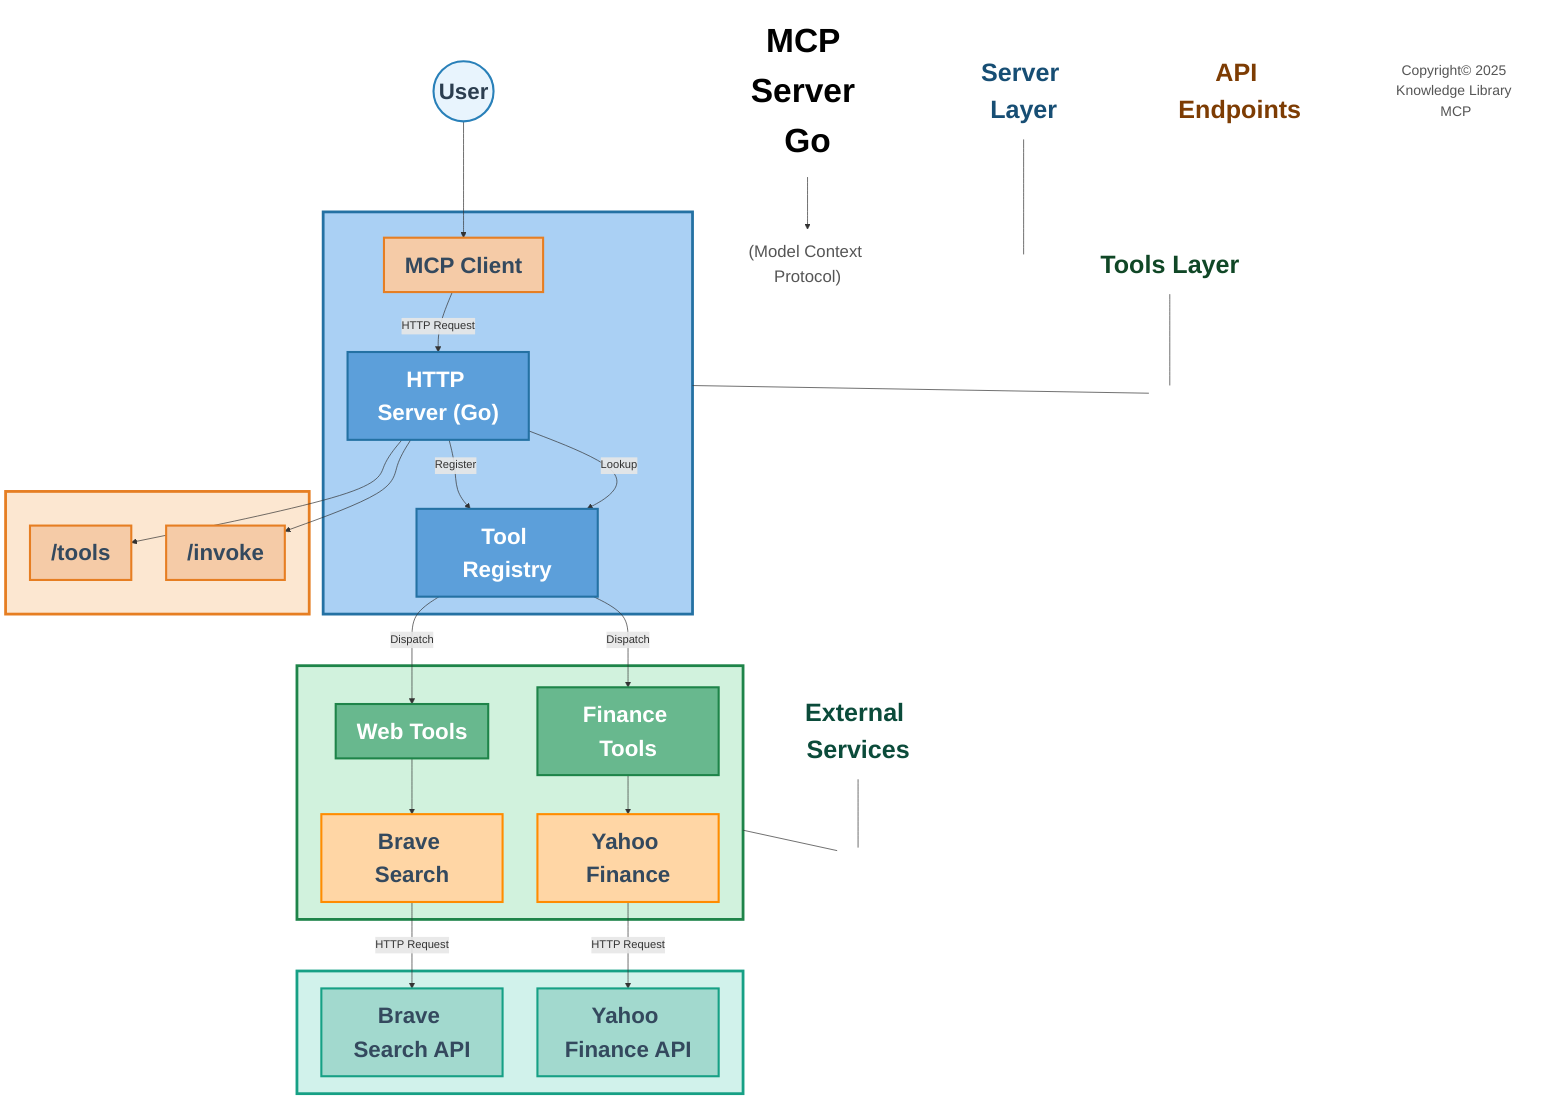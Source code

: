flowchart TD
    %% Main Title
    Title["MCP Server Go"]:::mainTitle
    Subtitle["(Model Context Protocol)"]:::subtitle
    Title --> Subtitle
    
    %% Client Layer
    User((User)):::userNode --> MCP[MCP Client]:::largeText
    
    %% Labels for subgraphs - placed outside and above
    ServerLayerLabel["Server Layer"]:::subgraphLabel
    ToolsLayerLabel["Tools Layer"]:::subgraphLabel
    ServicesLayerLabel["External Services"]:::subgraphLabel
    
    %% Add spacing between subgraphs
    ServerLayerSpacer[ ]:::spacer
    ToolsLayerSpacer[ ]:::spacer
    ServicesLayerSpacer[ ]:::spacer
    
    %% Server Layer - with explicit label above
    ServerLayerLabel --- ServerLayerSpacer
    subgraph ServerLayer[" "]
        direction LR
        HTTPServer["HTTP Server (Go)"]:::serverLayer
        ToolRegistry["Tool Registry"]:::serverLayer
        
        MCP -->|HTTP Request| HTTPServer
        HTTPServer -->|Register| ToolRegistry
        HTTPServer -->|Lookup| ToolRegistry
    end
    
    %% Tools Layer - with explicit label above
    ServerLayer --- ToolsLayerSpacer
    ToolsLayerLabel --- ToolsLayerSpacer
    subgraph ToolsLayer[" "]
        direction LR
        WebTools["Web Tools"]:::toolsLayer
        FinanceTools["Finance Tools"]:::toolsLayer
        
        ToolRegistry -->|Dispatch| WebTools
        ToolRegistry -->|Dispatch| FinanceTools
        
        WebTools --> BraveSearch["Brave Search"]:::toolNode
        FinanceTools --> YahooFinance["Yahoo Finance"]:::toolNode
    end
    
    %% Services Layer - with explicit label above
    ToolsLayer --- ServicesLayerSpacer
    ServicesLayerLabel --- ServicesLayerSpacer
    subgraph ServicesLayer[" "]
        direction LR
        BraveAPI["Brave Search API"]:::externalService
        YahooAPI["Yahoo Finance API"]:::externalService
        
        BraveSearch -->|HTTP Request| BraveAPI
        YahooFinance -->|HTTP Request| YahooAPI
    end
    
    %% Endpoints description
    EndpointsLabel["API Endpoints"]:::subgraphLabel
    subgraph Endpoints[" "]
        direction LR
        ToolsEndpoint["/tools"]:::endpointNode
        InvokeEndpoint["/invoke"]:::endpointNode
        
        HTTPServer --> ToolsEndpoint
        HTTPServer --> InvokeEndpoint
    end
    
    %% Footer
    Footer["Copyright© 2025 Knowledge Library MCP"]:::footer
    
    %% Enhanced styling with much larger text and better spacing
    classDef default font-size:22px;
    classDef mainTitle fill:none,stroke:none,color:#000000,font-weight:bold,font-size:48px;
    classDef subtitle fill:none,stroke:none,color:#555555,font-weight:normal,font-size:24px;
    classDef footer fill:none,stroke:none,color:#555555,font-weight:normal,font-size:20px;
    classDef userNode fill:#E8F4FD,stroke:#2980B9,stroke-width:3px,color:#2C3E50,font-weight:bold,font-size:32px;
    classDef serverLayer fill:#5C9FDA,stroke:#2471A3,stroke-width:3px,color:white,font-weight:bold,font-size:32px;
    classDef toolsLayer fill:#68B88E,stroke:#1E8449,stroke-width:3px,color:white,font-weight:bold,font-size:32px;
    classDef externalService fill:#A2D9CE,stroke:#16A085,stroke-width:3px,color:#34495E,font-weight:bold,font-size:32px;
    classDef toolNode fill:#FFD6A5,stroke:#FF8C00,stroke-width:3px,color:#34495E,font-weight:bold,font-size:32px;
    classDef endpointNode fill:#F5CBA7,stroke:#E67E22,stroke-width:3px,color:#34495E,font-weight:bold,font-size:32px;
    classDef spacer fill:none,stroke:none,color:none;
    classDef subgraphLabel fill:none,stroke:none,color:#333333,font-weight:bold,font-size:36px;
    classDef largeText fill:#F5CBA7,stroke:#E67E22,stroke-width:3px,color:#34495E,font-weight:bold,font-size:32px;
    
    %% Apply styles to nodes - make nodes larger with padding
    class Title mainTitle
    class Subtitle subtitle
    class Footer footer
    class HTTPServer,ToolRegistry serverLayer
    class WebTools,FinanceTools toolsLayer
    class BraveAPI,YahooAPI externalService
    class BraveSearch,YahooFinance toolNode
    class ToolsEndpoint,InvokeEndpoint endpointNode
    class ServerLayerSpacer,ToolsLayerSpacer,ServicesLayerSpacer spacer
    class ServerLayerLabel,ToolsLayerLabel,ServicesLayerLabel,EndpointsLabel subgraphLabel
    
    %% Style subgraphs - much larger text, stronger borders and more padding
    style ServerLayer fill:#AAD0F4,stroke:#2471A3,stroke-width:4px,padding:40px
    style ToolsLayer fill:#D1F2DD,stroke:#1E8449,stroke-width:4px,padding:40px
    style ServicesLayer fill:#D1F2EB,stroke:#16A085,stroke-width:4px,padding:40px
    style Endpoints fill:#FCE7D1,stroke:#E67E22,stroke-width:4px,padding:40px
    
    %% Color coordinating labels with their subgraphs
    style ServerLayerLabel color:#174E74
    style ToolsLayerLabel color:#104726
    style ServicesLayerLabel color:#0B4B3A
    style EndpointsLabel color:#7D3C03
    
    %% Make all nodes larger with padding
    style User padding:20px,margin:30px
    style MCP padding:20px,margin:30px
    style HTTPServer padding:20px,margin:30px
    style ToolRegistry padding:20px,margin:30px
    style WebTools padding:20px,margin:25px
    style FinanceTools padding:20px,margin:25px
    style BraveSearch padding:20px,margin:25px
    style YahooFinance padding:20px,margin:25px
    style BraveAPI padding:20px,margin:25px
    style YahooAPI padding:20px,margin:25px
    style ToolsEndpoint padding:20px,margin:25px
    style InvokeEndpoint padding:20px,margin:25px